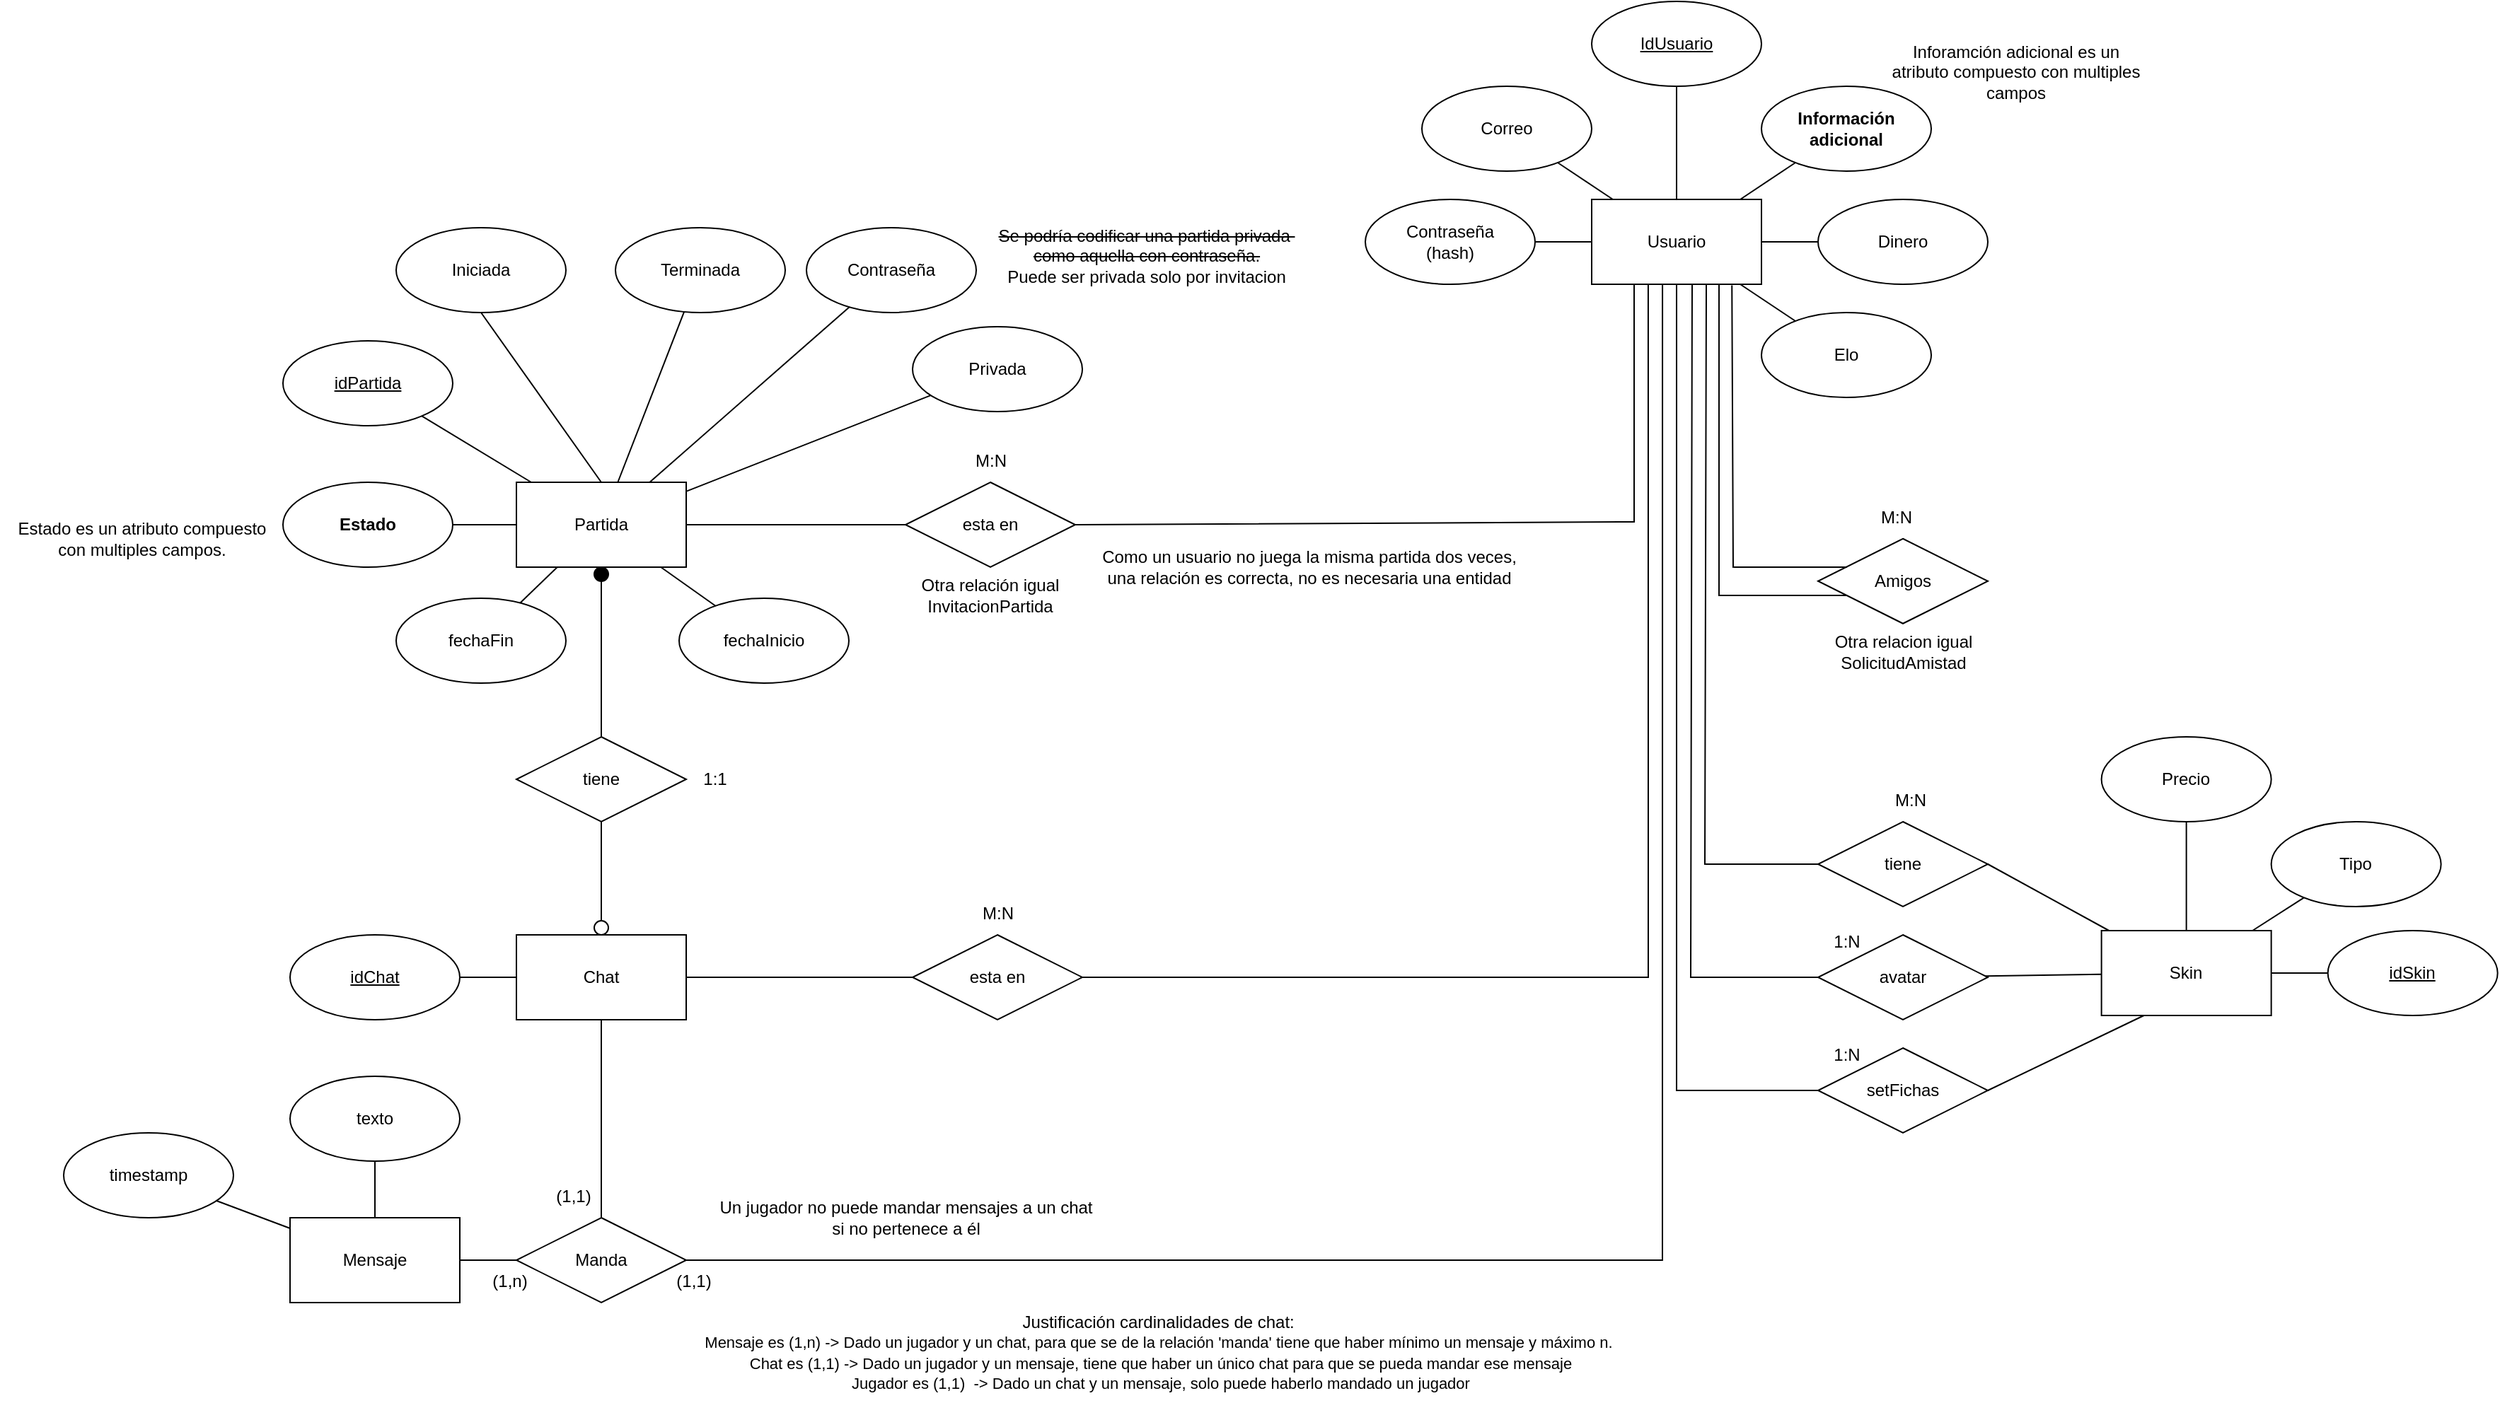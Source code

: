 <mxfile version="21.6.1" type="device">
  <diagram name="Page-1" id="eZLIKH1oal19LNsvK7_N">
    <mxGraphModel dx="2899" dy="1296" grid="1" gridSize="10" guides="1" tooltips="1" connect="1" arrows="1" fold="1" page="1" pageScale="1" pageWidth="850" pageHeight="1100" math="0" shadow="0">
      <root>
        <mxCell id="0" />
        <mxCell id="1" parent="0" />
        <mxCell id="Up8UbrId6z3frbub8O2f-11" value="Usuario" style="rounded=0;whiteSpace=wrap;html=1;" parent="1" vertex="1">
          <mxGeometry x="520" y="200" width="120" height="60" as="geometry" />
        </mxCell>
        <mxCell id="Up8UbrId6z3frbub8O2f-15" value="" style="endArrow=none;html=1;rounded=0;entryX=0;entryY=0.5;entryDx=0;entryDy=0;exitX=1;exitY=0.5;exitDx=0;exitDy=0;" parent="1" source="Up8UbrId6z3frbub8O2f-8" target="Up8UbrId6z3frbub8O2f-11" edge="1">
          <mxGeometry width="50" height="50" relative="1" as="geometry">
            <mxPoint x="425" y="240.0" as="sourcePoint" />
            <mxPoint x="305" y="250" as="targetPoint" />
          </mxGeometry>
        </mxCell>
        <mxCell id="Up8UbrId6z3frbub8O2f-17" value="Correo" style="ellipse;whiteSpace=wrap;html=1;" parent="1" vertex="1">
          <mxGeometry x="400" y="120" width="120" height="60" as="geometry" />
        </mxCell>
        <mxCell id="Up8UbrId6z3frbub8O2f-18" value="&lt;u&gt;IdUsuario&lt;/u&gt;" style="ellipse;whiteSpace=wrap;html=1;" parent="1" vertex="1">
          <mxGeometry x="520" y="60" width="120" height="60" as="geometry" />
        </mxCell>
        <mxCell id="Up8UbrId6z3frbub8O2f-19" value="&lt;b&gt;Información&lt;br&gt;adicional&lt;/b&gt;" style="ellipse;whiteSpace=wrap;html=1;" parent="1" vertex="1">
          <mxGeometry x="640" y="120" width="120" height="60" as="geometry" />
        </mxCell>
        <mxCell id="Up8UbrId6z3frbub8O2f-22" value="" style="endArrow=none;html=1;rounded=0;" parent="1" source="Up8UbrId6z3frbub8O2f-11" target="Up8UbrId6z3frbub8O2f-19" edge="1">
          <mxGeometry width="50" height="50" relative="1" as="geometry">
            <mxPoint x="600" y="210" as="sourcePoint" />
            <mxPoint x="650" y="160" as="targetPoint" />
          </mxGeometry>
        </mxCell>
        <mxCell id="Up8UbrId6z3frbub8O2f-23" value="" style="endArrow=none;html=1;rounded=0;entryX=0.5;entryY=1;entryDx=0;entryDy=0;exitX=0.5;exitY=0;exitDx=0;exitDy=0;" parent="1" source="Up8UbrId6z3frbub8O2f-11" target="Up8UbrId6z3frbub8O2f-18" edge="1">
          <mxGeometry width="50" height="50" relative="1" as="geometry">
            <mxPoint x="520" y="389" as="sourcePoint" />
            <mxPoint x="626" y="320" as="targetPoint" />
          </mxGeometry>
        </mxCell>
        <mxCell id="Up8UbrId6z3frbub8O2f-24" value="" style="endArrow=none;html=1;rounded=0;" parent="1" source="Up8UbrId6z3frbub8O2f-11" target="Up8UbrId6z3frbub8O2f-17" edge="1">
          <mxGeometry width="50" height="50" relative="1" as="geometry">
            <mxPoint x="590" y="220" as="sourcePoint" />
            <mxPoint x="590" y="160" as="targetPoint" />
          </mxGeometry>
        </mxCell>
        <mxCell id="Up8UbrId6z3frbub8O2f-33" value="Dinero" style="ellipse;whiteSpace=wrap;html=1;" parent="1" vertex="1">
          <mxGeometry x="680" y="200" width="120" height="60" as="geometry" />
        </mxCell>
        <mxCell id="Up8UbrId6z3frbub8O2f-35" value="" style="endArrow=none;html=1;rounded=0;" parent="1" source="Up8UbrId6z3frbub8O2f-11" target="Up8UbrId6z3frbub8O2f-33" edge="1">
          <mxGeometry width="50" height="50" relative="1" as="geometry">
            <mxPoint x="330" y="410" as="sourcePoint" />
            <mxPoint x="380" y="360" as="targetPoint" />
          </mxGeometry>
        </mxCell>
        <mxCell id="Up8UbrId6z3frbub8O2f-36" value="" style="endArrow=none;html=1;rounded=0;" parent="1" target="WOAPnllCXagJjHV4k_21-33" edge="1">
          <mxGeometry width="50" height="50" relative="1" as="geometry">
            <mxPoint x="601" y="260" as="sourcePoint" />
            <mxPoint x="721.12" y="628.86" as="targetPoint" />
            <Array as="points">
              <mxPoint x="600" y="670" />
            </Array>
          </mxGeometry>
        </mxCell>
        <mxCell id="Up8UbrId6z3frbub8O2f-39" value="esta en" style="rhombus;whiteSpace=wrap;html=1;" parent="1" vertex="1">
          <mxGeometry x="35" y="400" width="120" height="60" as="geometry" />
        </mxCell>
        <mxCell id="Up8UbrId6z3frbub8O2f-47" value="Partida" style="rounded=0;whiteSpace=wrap;html=1;" parent="1" vertex="1">
          <mxGeometry x="-240" y="400" width="120" height="60" as="geometry" />
        </mxCell>
        <mxCell id="Up8UbrId6z3frbub8O2f-48" value="&lt;u&gt;idPartida&lt;/u&gt;" style="ellipse;whiteSpace=wrap;html=1;" parent="1" vertex="1">
          <mxGeometry x="-405" y="300" width="120" height="60" as="geometry" />
        </mxCell>
        <mxCell id="Up8UbrId6z3frbub8O2f-49" value="Iniciada" style="ellipse;whiteSpace=wrap;html=1;" parent="1" vertex="1">
          <mxGeometry x="-325" y="220" width="120" height="60" as="geometry" />
        </mxCell>
        <mxCell id="Up8UbrId6z3frbub8O2f-50" value="" style="endArrow=none;html=1;rounded=0;entryX=0.5;entryY=1;entryDx=0;entryDy=0;exitX=0.5;exitY=0;exitDx=0;exitDy=0;" parent="1" source="Up8UbrId6z3frbub8O2f-47" target="Up8UbrId6z3frbub8O2f-49" edge="1">
          <mxGeometry width="50" height="50" relative="1" as="geometry">
            <mxPoint x="15" y="600" as="sourcePoint" />
            <mxPoint x="65" y="550" as="targetPoint" />
          </mxGeometry>
        </mxCell>
        <mxCell id="Up8UbrId6z3frbub8O2f-51" value="" style="endArrow=none;html=1;rounded=0;" parent="1" source="Up8UbrId6z3frbub8O2f-47" target="Up8UbrId6z3frbub8O2f-48" edge="1">
          <mxGeometry width="50" height="50" relative="1" as="geometry">
            <mxPoint x="-135" y="410" as="sourcePoint" />
            <mxPoint x="-90" y="350" as="targetPoint" />
          </mxGeometry>
        </mxCell>
        <mxCell id="Up8UbrId6z3frbub8O2f-52" value="" style="endArrow=none;html=1;rounded=0;entryX=0;entryY=0.5;entryDx=0;entryDy=0;exitX=1;exitY=0.5;exitDx=0;exitDy=0;" parent="1" source="Up8UbrId6z3frbub8O2f-47" target="Up8UbrId6z3frbub8O2f-39" edge="1">
          <mxGeometry width="50" height="50" relative="1" as="geometry">
            <mxPoint x="15" y="600" as="sourcePoint" />
            <mxPoint x="-20" y="430" as="targetPoint" />
          </mxGeometry>
        </mxCell>
        <mxCell id="Up8UbrId6z3frbub8O2f-53" value="fechaInicio" style="ellipse;whiteSpace=wrap;html=1;" parent="1" vertex="1">
          <mxGeometry x="-125" y="482" width="120" height="60" as="geometry" />
        </mxCell>
        <mxCell id="Up8UbrId6z3frbub8O2f-54" value="fechaFin" style="ellipse;whiteSpace=wrap;html=1;" parent="1" vertex="1">
          <mxGeometry x="-325" y="482" width="120" height="60" as="geometry" />
        </mxCell>
        <mxCell id="Up8UbrId6z3frbub8O2f-56" value="" style="endArrow=none;html=1;rounded=0;" parent="1" source="Up8UbrId6z3frbub8O2f-53" target="Up8UbrId6z3frbub8O2f-47" edge="1">
          <mxGeometry width="50" height="50" relative="1" as="geometry">
            <mxPoint x="-205" y="612" as="sourcePoint" />
            <mxPoint x="-90" y="562" as="targetPoint" />
          </mxGeometry>
        </mxCell>
        <mxCell id="Up8UbrId6z3frbub8O2f-58" value="" style="endArrow=none;html=1;rounded=0;" parent="1" source="Up8UbrId6z3frbub8O2f-47" target="Up8UbrId6z3frbub8O2f-54" edge="1">
          <mxGeometry width="50" height="50" relative="1" as="geometry">
            <mxPoint x="-135" y="622" as="sourcePoint" />
            <mxPoint x="-240" y="582" as="targetPoint" />
          </mxGeometry>
        </mxCell>
        <mxCell id="Up8UbrId6z3frbub8O2f-60" value="" style="endArrow=none;html=1;rounded=0;entryX=0.25;entryY=1;entryDx=0;entryDy=0;exitX=1;exitY=0.5;exitDx=0;exitDy=0;" parent="1" source="Up8UbrId6z3frbub8O2f-39" target="Up8UbrId6z3frbub8O2f-11" edge="1">
          <mxGeometry width="50" height="50" relative="1" as="geometry">
            <mxPoint x="380" y="428" as="sourcePoint" />
            <mxPoint x="535" y="270" as="targetPoint" />
            <Array as="points">
              <mxPoint x="550" y="428" />
            </Array>
          </mxGeometry>
        </mxCell>
        <mxCell id="Up8UbrId6z3frbub8O2f-61" value="M:N" style="text;html=1;align=center;verticalAlign=middle;resizable=0;points=[];autosize=1;strokeColor=none;fillColor=none;" parent="1" vertex="1">
          <mxGeometry x="70" y="370" width="50" height="30" as="geometry" />
        </mxCell>
        <mxCell id="Up8UbrId6z3frbub8O2f-77" value="esta en" style="rhombus;whiteSpace=wrap;html=1;" parent="1" vertex="1">
          <mxGeometry x="40" y="720" width="120" height="60" as="geometry" />
        </mxCell>
        <mxCell id="Up8UbrId6z3frbub8O2f-78" value="Chat" style="rounded=0;whiteSpace=wrap;html=1;" parent="1" vertex="1">
          <mxGeometry x="-240" y="720" width="120" height="60" as="geometry" />
        </mxCell>
        <mxCell id="Up8UbrId6z3frbub8O2f-83" value="" style="endArrow=none;html=1;rounded=0;exitX=1;exitY=0.5;exitDx=0;exitDy=0;entryX=0;entryY=0.5;entryDx=0;entryDy=0;" parent="1" source="Up8UbrId6z3frbub8O2f-78" target="Up8UbrId6z3frbub8O2f-77" edge="1">
          <mxGeometry width="50" height="50" relative="1" as="geometry">
            <mxPoint x="295" y="1126" as="sourcePoint" />
            <mxPoint x="235" y="956" as="targetPoint" />
          </mxGeometry>
        </mxCell>
        <mxCell id="Up8UbrId6z3frbub8O2f-90" value="" style="endArrow=none;html=1;rounded=0;entryX=0.333;entryY=1;entryDx=0;entryDy=0;exitX=1;exitY=0.5;exitDx=0;exitDy=0;entryPerimeter=0;" parent="1" source="Up8UbrId6z3frbub8O2f-77" target="Up8UbrId6z3frbub8O2f-11" edge="1">
          <mxGeometry width="50" height="50" relative="1" as="geometry">
            <mxPoint x="390" y="748" as="sourcePoint" />
            <mxPoint x="560" y="270" as="targetPoint" />
            <Array as="points">
              <mxPoint x="560" y="750" />
            </Array>
          </mxGeometry>
        </mxCell>
        <mxCell id="Up8UbrId6z3frbub8O2f-91" value="M:N" style="text;html=1;align=center;verticalAlign=middle;resizable=0;points=[];autosize=1;strokeColor=none;fillColor=none;" parent="1" vertex="1">
          <mxGeometry x="75" y="690" width="50" height="30" as="geometry" />
        </mxCell>
        <mxCell id="Up8UbrId6z3frbub8O2f-93" value="Amigos" style="rhombus;whiteSpace=wrap;html=1;" parent="1" vertex="1">
          <mxGeometry x="680" y="439.88" width="120" height="60" as="geometry" />
        </mxCell>
        <mxCell id="Up8UbrId6z3frbub8O2f-95" value="" style="endArrow=none;html=1;rounded=0;exitX=0.167;exitY=0.669;exitDx=0;exitDy=0;exitPerimeter=0;" parent="1" source="Up8UbrId6z3frbub8O2f-93" edge="1">
          <mxGeometry width="50" height="50" relative="1" as="geometry">
            <mxPoint x="690" y="480" as="sourcePoint" />
            <mxPoint x="610" y="260" as="targetPoint" />
            <Array as="points">
              <mxPoint x="610" y="480" />
            </Array>
          </mxGeometry>
        </mxCell>
        <mxCell id="WOAPnllCXagJjHV4k_21-5" value="Mensaje" style="rounded=0;whiteSpace=wrap;html=1;" parent="1" vertex="1">
          <mxGeometry x="-400" y="920" width="120" height="60" as="geometry" />
        </mxCell>
        <mxCell id="WOAPnllCXagJjHV4k_21-8" value="texto" style="ellipse;whiteSpace=wrap;html=1;" parent="1" vertex="1">
          <mxGeometry x="-400" y="820" width="120" height="60" as="geometry" />
        </mxCell>
        <mxCell id="WOAPnllCXagJjHV4k_21-9" value="" style="endArrow=none;html=1;rounded=0;" parent="1" source="WOAPnllCXagJjHV4k_21-5" target="WOAPnllCXagJjHV4k_21-8" edge="1">
          <mxGeometry width="50" height="50" relative="1" as="geometry">
            <mxPoint x="-345.5" y="920" as="sourcePoint" />
            <mxPoint x="-345.5" y="862" as="targetPoint" />
          </mxGeometry>
        </mxCell>
        <mxCell id="WOAPnllCXagJjHV4k_21-14" value="Manda" style="rhombus;whiteSpace=wrap;html=1;" parent="1" vertex="1">
          <mxGeometry x="-240" y="920" width="120" height="60" as="geometry" />
        </mxCell>
        <mxCell id="WOAPnllCXagJjHV4k_21-15" value="" style="endArrow=none;html=1;rounded=0;entryX=0.417;entryY=1;entryDx=0;entryDy=0;entryPerimeter=0;" parent="1" source="WOAPnllCXagJjHV4k_21-14" target="Up8UbrId6z3frbub8O2f-11" edge="1">
          <mxGeometry width="50" height="50" relative="1" as="geometry">
            <mxPoint x="435" y="748" as="sourcePoint" />
            <mxPoint x="570" y="270" as="targetPoint" />
            <Array as="points">
              <mxPoint x="570" y="950" />
            </Array>
          </mxGeometry>
        </mxCell>
        <mxCell id="WOAPnllCXagJjHV4k_21-16" value="" style="endArrow=none;html=1;rounded=0;" parent="1" source="WOAPnllCXagJjHV4k_21-14" target="WOAPnllCXagJjHV4k_21-5" edge="1">
          <mxGeometry width="50" height="50" relative="1" as="geometry">
            <mxPoint x="305" y="928" as="sourcePoint" />
            <mxPoint x="355" y="878" as="targetPoint" />
          </mxGeometry>
        </mxCell>
        <mxCell id="WOAPnllCXagJjHV4k_21-17" value="" style="endArrow=none;html=1;rounded=0;entryX=0.5;entryY=1;entryDx=0;entryDy=0;" parent="1" source="WOAPnllCXagJjHV4k_21-14" target="Up8UbrId6z3frbub8O2f-78" edge="1">
          <mxGeometry width="50" height="50" relative="1" as="geometry">
            <mxPoint x="305" y="928" as="sourcePoint" />
            <mxPoint x="355" y="878" as="targetPoint" />
          </mxGeometry>
        </mxCell>
        <mxCell id="WOAPnllCXagJjHV4k_21-18" value="timestamp" style="ellipse;whiteSpace=wrap;html=1;" parent="1" vertex="1">
          <mxGeometry x="-560" y="860" width="120" height="60" as="geometry" />
        </mxCell>
        <mxCell id="WOAPnllCXagJjHV4k_21-19" value="" style="endArrow=none;html=1;rounded=0;" parent="1" source="WOAPnllCXagJjHV4k_21-18" target="WOAPnllCXagJjHV4k_21-5" edge="1">
          <mxGeometry width="50" height="50" relative="1" as="geometry">
            <mxPoint x="35" y="670" as="sourcePoint" />
            <mxPoint x="80" y="722" as="targetPoint" />
          </mxGeometry>
        </mxCell>
        <mxCell id="WOAPnllCXagJjHV4k_21-20" value="M:N" style="text;html=1;align=center;verticalAlign=middle;resizable=0;points=[];autosize=1;strokeColor=none;fillColor=none;" parent="1" vertex="1">
          <mxGeometry x="710" y="409.88" width="50" height="30" as="geometry" />
        </mxCell>
        <mxCell id="WOAPnllCXagJjHV4k_21-23" value="tiene" style="rhombus;whiteSpace=wrap;html=1;" parent="1" vertex="1">
          <mxGeometry x="-240" y="580" width="120" height="60" as="geometry" />
        </mxCell>
        <mxCell id="WOAPnllCXagJjHV4k_21-25" value="" style="endArrow=none;html=1;rounded=0;" parent="1" source="Up8UbrId6z3frbub8O2f-78" target="WOAPnllCXagJjHV4k_21-23" edge="1">
          <mxGeometry width="50" height="50" relative="1" as="geometry">
            <mxPoint x="95" y="900" as="sourcePoint" />
            <mxPoint x="345" y="690" as="targetPoint" />
          </mxGeometry>
        </mxCell>
        <mxCell id="WOAPnllCXagJjHV4k_21-26" value="1:1" style="text;html=1;align=center;verticalAlign=middle;resizable=0;points=[];autosize=1;strokeColor=none;fillColor=none;" parent="1" vertex="1">
          <mxGeometry x="-120" y="595" width="40" height="30" as="geometry" />
        </mxCell>
        <mxCell id="WOAPnllCXagJjHV4k_21-28" value="" style="ellipse;whiteSpace=wrap;html=1;aspect=fixed;" parent="1" vertex="1">
          <mxGeometry x="-185" y="710" width="10" height="10" as="geometry" />
        </mxCell>
        <mxCell id="WOAPnllCXagJjHV4k_21-31" value="&lt;b&gt;Estado&lt;/b&gt;" style="ellipse;whiteSpace=wrap;html=1;" parent="1" vertex="1">
          <mxGeometry x="-405" y="400" width="120" height="60" as="geometry" />
        </mxCell>
        <mxCell id="WOAPnllCXagJjHV4k_21-32" value="" style="endArrow=none;html=1;rounded=0;entryX=1;entryY=0.5;entryDx=0;entryDy=0;exitX=0;exitY=0.5;exitDx=0;exitDy=0;" parent="1" source="Up8UbrId6z3frbub8O2f-47" target="WOAPnllCXagJjHV4k_21-31" edge="1">
          <mxGeometry width="50" height="50" relative="1" as="geometry">
            <mxPoint x="-195" y="470" as="sourcePoint" />
            <mxPoint x="-240" y="522" as="targetPoint" />
          </mxGeometry>
        </mxCell>
        <mxCell id="WOAPnllCXagJjHV4k_21-33" value="tiene" style="rhombus;whiteSpace=wrap;html=1;" parent="1" vertex="1">
          <mxGeometry x="680" y="640" width="120" height="60" as="geometry" />
        </mxCell>
        <mxCell id="WOAPnllCXagJjHV4k_21-34" value="" style="endArrow=none;html=1;rounded=0;entryX=1;entryY=0.5;entryDx=0;entryDy=0;" parent="1" source="WOAPnllCXagJjHV4k_21-36" target="WOAPnllCXagJjHV4k_21-33" edge="1">
          <mxGeometry width="50" height="50" relative="1" as="geometry">
            <mxPoint x="880.32" y="670" as="sourcePoint" />
            <mxPoint x="760.32" y="510" as="targetPoint" />
          </mxGeometry>
        </mxCell>
        <mxCell id="WOAPnllCXagJjHV4k_21-36" value="Skin" style="rounded=0;whiteSpace=wrap;html=1;" parent="1" vertex="1">
          <mxGeometry x="880.32" y="717" width="120" height="60" as="geometry" />
        </mxCell>
        <mxCell id="WOAPnllCXagJjHV4k_21-38" value="" style="endArrow=none;html=1;rounded=0;" parent="1" source="WOAPnllCXagJjHV4k_21-36" target="WOAPnllCXagJjHV4k_21-40" edge="1">
          <mxGeometry width="50" height="50" relative="1" as="geometry">
            <mxPoint x="890.32" y="767" as="sourcePoint" />
            <mxPoint x="850.32" y="677" as="targetPoint" />
          </mxGeometry>
        </mxCell>
        <mxCell id="WOAPnllCXagJjHV4k_21-39" value="" style="endArrow=none;html=1;rounded=0;" parent="1" source="WOAPnllCXagJjHV4k_21-36" target="WOAPnllCXagJjHV4k_21-41" edge="1">
          <mxGeometry width="50" height="50" relative="1" as="geometry">
            <mxPoint x="970.32" y="737" as="sourcePoint" />
            <mxPoint x="1030.32" y="677" as="targetPoint" />
          </mxGeometry>
        </mxCell>
        <mxCell id="WOAPnllCXagJjHV4k_21-40" value="Precio" style="ellipse;whiteSpace=wrap;html=1;" parent="1" vertex="1">
          <mxGeometry x="880.32" y="580" width="120" height="60" as="geometry" />
        </mxCell>
        <mxCell id="WOAPnllCXagJjHV4k_21-41" value="Tipo" style="ellipse;whiteSpace=wrap;html=1;" parent="1" vertex="1">
          <mxGeometry x="1000.32" y="640" width="120" height="60" as="geometry" />
        </mxCell>
        <mxCell id="WOAPnllCXagJjHV4k_21-42" value="&lt;u&gt;idSkin&lt;/u&gt;" style="ellipse;whiteSpace=wrap;html=1;" parent="1" vertex="1">
          <mxGeometry x="1040.32" y="717" width="120" height="60" as="geometry" />
        </mxCell>
        <mxCell id="WOAPnllCXagJjHV4k_21-43" value="" style="endArrow=none;html=1;rounded=0;" parent="1" source="WOAPnllCXagJjHV4k_21-42" target="WOAPnllCXagJjHV4k_21-36" edge="1">
          <mxGeometry width="50" height="50" relative="1" as="geometry">
            <mxPoint x="290.32" y="647" as="sourcePoint" />
            <mxPoint x="340.32" y="597" as="targetPoint" />
          </mxGeometry>
        </mxCell>
        <mxCell id="WOAPnllCXagJjHV4k_21-44" value="M:N" style="text;html=1;align=center;verticalAlign=middle;resizable=0;points=[];autosize=1;strokeColor=none;fillColor=none;" parent="1" vertex="1">
          <mxGeometry x="720" y="610" width="50" height="30" as="geometry" />
        </mxCell>
        <mxCell id="WOAPnllCXagJjHV4k_21-45" value="Elo" style="ellipse;whiteSpace=wrap;html=1;" parent="1" vertex="1">
          <mxGeometry x="640" y="280" width="120" height="60" as="geometry" />
        </mxCell>
        <mxCell id="WOAPnllCXagJjHV4k_21-46" value="" style="endArrow=none;html=1;rounded=0;" parent="1" source="Up8UbrId6z3frbub8O2f-11" target="WOAPnllCXagJjHV4k_21-45" edge="1">
          <mxGeometry width="50" height="50" relative="1" as="geometry">
            <mxPoint x="638" y="279" as="sourcePoint" />
            <mxPoint x="700" y="400" as="targetPoint" />
          </mxGeometry>
        </mxCell>
        <mxCell id="WOAPnllCXagJjHV4k_21-47" value="Terminada" style="ellipse;whiteSpace=wrap;html=1;" parent="1" vertex="1">
          <mxGeometry x="-170" y="220" width="120" height="60" as="geometry" />
        </mxCell>
        <mxCell id="WOAPnllCXagJjHV4k_21-48" value="" style="endArrow=none;html=1;rounded=0;" parent="1" source="Up8UbrId6z3frbub8O2f-47" target="WOAPnllCXagJjHV4k_21-47" edge="1">
          <mxGeometry width="50" height="50" relative="1" as="geometry">
            <mxPoint x="-165" y="410" as="sourcePoint" />
            <mxPoint x="-165" y="350" as="targetPoint" />
          </mxGeometry>
        </mxCell>
        <mxCell id="WOAPnllCXagJjHV4k_21-51" value="&lt;div style=&quot;&quot;&gt;Otra relación igual InvitacionPartida&lt;/div&gt;" style="text;html=1;strokeColor=none;fillColor=none;align=center;verticalAlign=middle;whiteSpace=wrap;rounded=0;" parent="1" vertex="1">
          <mxGeometry x="5" y="440" width="180" height="80" as="geometry" />
        </mxCell>
        <mxCell id="bVkEB1NkfWJb3kjxlX-n-1" value="" style="endArrow=none;html=1;rounded=0;exitX=0.75;exitY=1;exitDx=0;exitDy=0;" parent="1" target="bVkEB1NkfWJb3kjxlX-n-3" edge="1">
          <mxGeometry width="50" height="50" relative="1" as="geometry">
            <mxPoint x="591" y="260" as="sourcePoint" />
            <mxPoint x="700.68" y="709" as="targetPoint" />
            <Array as="points">
              <mxPoint x="590" y="750" />
            </Array>
          </mxGeometry>
        </mxCell>
        <mxCell id="bVkEB1NkfWJb3kjxlX-n-2" value="" style="endArrow=none;html=1;rounded=0;" parent="1" target="bVkEB1NkfWJb3kjxlX-n-4" edge="1">
          <mxGeometry width="50" height="50" relative="1" as="geometry">
            <mxPoint x="580" y="260" as="sourcePoint" />
            <mxPoint x="700.68" y="810.0" as="targetPoint" />
            <Array as="points">
              <mxPoint x="580" y="830" />
            </Array>
          </mxGeometry>
        </mxCell>
        <mxCell id="bVkEB1NkfWJb3kjxlX-n-3" value="avatar" style="rhombus;whiteSpace=wrap;html=1;" parent="1" vertex="1">
          <mxGeometry x="680" y="720" width="120" height="60" as="geometry" />
        </mxCell>
        <mxCell id="bVkEB1NkfWJb3kjxlX-n-4" value="setFichas" style="rhombus;whiteSpace=wrap;html=1;" parent="1" vertex="1">
          <mxGeometry x="680" y="800" width="120" height="60" as="geometry" />
        </mxCell>
        <mxCell id="bVkEB1NkfWJb3kjxlX-n-5" value="" style="endArrow=none;html=1;rounded=0;entryX=0.25;entryY=1;entryDx=0;entryDy=0;exitX=1;exitY=0.5;exitDx=0;exitDy=0;" parent="1" source="bVkEB1NkfWJb3kjxlX-n-4" target="WOAPnllCXagJjHV4k_21-36" edge="1">
          <mxGeometry width="50" height="50" relative="1" as="geometry">
            <mxPoint x="670.32" y="630" as="sourcePoint" />
            <mxPoint x="720.32" y="580" as="targetPoint" />
          </mxGeometry>
        </mxCell>
        <mxCell id="bVkEB1NkfWJb3kjxlX-n-6" value="" style="endArrow=none;html=1;rounded=0;" parent="1" source="bVkEB1NkfWJb3kjxlX-n-3" target="WOAPnllCXagJjHV4k_21-36" edge="1">
          <mxGeometry width="50" height="50" relative="1" as="geometry">
            <mxPoint x="780.32" y="830" as="sourcePoint" />
            <mxPoint x="880.32" y="680" as="targetPoint" />
          </mxGeometry>
        </mxCell>
        <mxCell id="bVkEB1NkfWJb3kjxlX-n-9" value="Otra relacion igual&lt;br&gt;SolicitudAmistad" style="text;html=1;align=center;verticalAlign=middle;resizable=0;points=[];autosize=1;strokeColor=none;fillColor=none;" parent="1" vertex="1">
          <mxGeometry x="680" y="499.88" width="120" height="40" as="geometry" />
        </mxCell>
        <mxCell id="bVkEB1NkfWJb3kjxlX-n-10" value="Estado es un atributo compuesto &lt;br&gt;con multiples campos." style="text;html=1;align=center;verticalAlign=middle;resizable=0;points=[];autosize=1;strokeColor=none;fillColor=none;" parent="1" vertex="1">
          <mxGeometry x="-605" y="420" width="200" height="40" as="geometry" />
        </mxCell>
        <mxCell id="RkOlm0J7qBvs8IaSxtqx-1" value="" style="endArrow=none;html=1;rounded=0;entryX=0;entryY=0.5;entryDx=0;entryDy=0;exitX=1;exitY=0.5;exitDx=0;exitDy=0;" parent="1" target="Up8UbrId6z3frbub8O2f-8" edge="1">
          <mxGeometry width="50" height="50" relative="1" as="geometry">
            <mxPoint x="425" y="240.0" as="sourcePoint" />
            <mxPoint x="520" y="240" as="targetPoint" />
          </mxGeometry>
        </mxCell>
        <mxCell id="Up8UbrId6z3frbub8O2f-8" value="Contraseña&lt;br&gt;(hash)" style="ellipse;whiteSpace=wrap;html=1;" parent="1" vertex="1">
          <mxGeometry x="360" y="200" width="120" height="60" as="geometry" />
        </mxCell>
        <mxCell id="RkOlm0J7qBvs8IaSxtqx-3" value="" style="endArrow=none;html=1;rounded=0;" parent="1" source="WOAPnllCXagJjHV4k_21-29" target="Up8UbrId6z3frbub8O2f-47" edge="1">
          <mxGeometry width="50" height="50" relative="1" as="geometry">
            <mxPoint x="-25" y="600" as="sourcePoint" />
            <mxPoint x="25" y="550" as="targetPoint" />
          </mxGeometry>
        </mxCell>
        <mxCell id="RkOlm0J7qBvs8IaSxtqx-4" value="Contraseña" style="ellipse;whiteSpace=wrap;html=1;" parent="1" vertex="1">
          <mxGeometry x="-35" y="220" width="120" height="60" as="geometry" />
        </mxCell>
        <mxCell id="RkOlm0J7qBvs8IaSxtqx-5" value="Privada" style="ellipse;whiteSpace=wrap;html=1;" parent="1" vertex="1">
          <mxGeometry x="40" y="290" width="120" height="60" as="geometry" />
        </mxCell>
        <mxCell id="RkOlm0J7qBvs8IaSxtqx-6" value="&lt;strike&gt;Se podría codificar una partida privada&amp;nbsp;&lt;/strike&gt;&lt;br&gt;&lt;strike&gt;como aquella con contraseña.&lt;/strike&gt;&lt;br&gt;Puede ser privada solo por invitacion" style="text;html=1;align=center;verticalAlign=middle;resizable=0;points=[];autosize=1;strokeColor=none;fillColor=none;" parent="1" vertex="1">
          <mxGeometry x="90" y="210" width="230" height="60" as="geometry" />
        </mxCell>
        <mxCell id="RkOlm0J7qBvs8IaSxtqx-7" value="" style="endArrow=none;html=1;rounded=0;" parent="1" source="Up8UbrId6z3frbub8O2f-47" target="RkOlm0J7qBvs8IaSxtqx-4" edge="1">
          <mxGeometry width="50" height="50" relative="1" as="geometry">
            <mxPoint x="-75" y="420" as="sourcePoint" />
            <mxPoint x="-25" y="370" as="targetPoint" />
          </mxGeometry>
        </mxCell>
        <mxCell id="RkOlm0J7qBvs8IaSxtqx-8" value="" style="endArrow=none;html=1;rounded=0;" parent="1" source="Up8UbrId6z3frbub8O2f-47" target="RkOlm0J7qBvs8IaSxtqx-5" edge="1">
          <mxGeometry width="50" height="50" relative="1" as="geometry">
            <mxPoint x="-75" y="420" as="sourcePoint" />
            <mxPoint x="-25" y="370" as="targetPoint" />
          </mxGeometry>
        </mxCell>
        <mxCell id="RkOlm0J7qBvs8IaSxtqx-9" value="&lt;u&gt;idChat&lt;/u&gt;" style="ellipse;whiteSpace=wrap;html=1;" parent="1" vertex="1">
          <mxGeometry x="-400" y="720" width="120" height="60" as="geometry" />
        </mxCell>
        <mxCell id="RkOlm0J7qBvs8IaSxtqx-10" value="" style="endArrow=none;html=1;rounded=0;" parent="1" source="Up8UbrId6z3frbub8O2f-78" target="RkOlm0J7qBvs8IaSxtqx-9" edge="1">
          <mxGeometry width="50" height="50" relative="1" as="geometry">
            <mxPoint x="-330" y="930" as="sourcePoint" />
            <mxPoint x="-330" y="890" as="targetPoint" />
          </mxGeometry>
        </mxCell>
        <mxCell id="RkOlm0J7qBvs8IaSxtqx-11" value="Como un usuario no juega la misma partida dos veces,&lt;br&gt;una relación es correcta, no es necesaria una entidad" style="text;html=1;align=center;verticalAlign=middle;resizable=0;points=[];autosize=1;strokeColor=none;fillColor=none;" parent="1" vertex="1">
          <mxGeometry x="160" y="440" width="320" height="40" as="geometry" />
        </mxCell>
        <mxCell id="RkOlm0J7qBvs8IaSxtqx-13" value="" style="endArrow=none;html=1;rounded=0;exitX=0.171;exitY=0.335;exitDx=0;exitDy=0;exitPerimeter=0;entryX=0.826;entryY=1.013;entryDx=0;entryDy=0;entryPerimeter=0;" parent="1" source="Up8UbrId6z3frbub8O2f-93" target="Up8UbrId6z3frbub8O2f-11" edge="1">
          <mxGeometry width="50" height="50" relative="1" as="geometry">
            <mxPoint x="713" y="494.76" as="sourcePoint" />
            <mxPoint x="620" y="261" as="targetPoint" />
            <Array as="points">
              <mxPoint x="620" y="460" />
            </Array>
          </mxGeometry>
        </mxCell>
        <mxCell id="RkOlm0J7qBvs8IaSxtqx-14" value="Un jugador no puede mandar mensajes a un chat&lt;br&gt;si no pertenece a él" style="text;html=1;align=center;verticalAlign=middle;resizable=0;points=[];autosize=1;strokeColor=none;fillColor=none;" parent="1" vertex="1">
          <mxGeometry x="-110" y="900" width="290" height="40" as="geometry" />
        </mxCell>
        <mxCell id="RkOlm0J7qBvs8IaSxtqx-15" value="Justificación cardinalidades de chat:&amp;nbsp;&lt;br style=&quot;border-color: var(--border-color); font-size: 11px;&quot;&gt;&lt;span style=&quot;font-size: 11px; background-color: rgb(255, 255, 255);&quot;&gt;Mensaje es (1,n) -&amp;gt; Dado un jugador y un chat, para que se de la relación &#39;manda&#39; tiene que haber mínimo un mensaje y máximo n.&amp;nbsp;&lt;/span&gt;&lt;br style=&quot;border-color: var(--border-color); font-size: 11px;&quot;&gt;&lt;span style=&quot;font-size: 11px; background-color: rgb(255, 255, 255);&quot;&gt;Chat es (1,1) -&amp;gt; Dado un jugador y un mensaje, tiene que haber un único chat para que se pueda mandar ese mensaje&lt;/span&gt;&lt;br style=&quot;border-color: var(--border-color); font-size: 11px;&quot;&gt;&lt;span style=&quot;font-size: 11px; background-color: rgb(255, 255, 255);&quot;&gt;Jugador es (1,1)&amp;nbsp; -&amp;gt; Dado un chat y un mensaje, solo puede haberlo mandado un jugador&lt;/span&gt;" style="text;html=1;align=center;verticalAlign=middle;resizable=0;points=[];autosize=1;strokeColor=none;fillColor=none;" parent="1" vertex="1">
          <mxGeometry x="-120" y="980" width="670" height="70" as="geometry" />
        </mxCell>
        <mxCell id="RkOlm0J7qBvs8IaSxtqx-16" value="(1,1)" style="text;html=1;align=center;verticalAlign=middle;resizable=0;points=[];autosize=1;strokeColor=none;fillColor=none;" parent="1" vertex="1">
          <mxGeometry x="-140" y="950" width="50" height="30" as="geometry" />
        </mxCell>
        <mxCell id="RkOlm0J7qBvs8IaSxtqx-17" value="(1,n)" style="text;html=1;align=center;verticalAlign=middle;resizable=0;points=[];autosize=1;strokeColor=none;fillColor=none;" parent="1" vertex="1">
          <mxGeometry x="-270" y="950" width="50" height="30" as="geometry" />
        </mxCell>
        <mxCell id="RkOlm0J7qBvs8IaSxtqx-18" value="(1,1)" style="text;html=1;align=center;verticalAlign=middle;resizable=0;points=[];autosize=1;strokeColor=none;fillColor=none;" parent="1" vertex="1">
          <mxGeometry x="-225" y="890" width="50" height="30" as="geometry" />
        </mxCell>
        <mxCell id="RkOlm0J7qBvs8IaSxtqx-19" value="" style="endArrow=none;html=1;rounded=0;" parent="1" source="WOAPnllCXagJjHV4k_21-23" target="WOAPnllCXagJjHV4k_21-29" edge="1">
          <mxGeometry width="50" height="50" relative="1" as="geometry">
            <mxPoint x="-180" y="580" as="sourcePoint" />
            <mxPoint x="-180" y="460" as="targetPoint" />
          </mxGeometry>
        </mxCell>
        <mxCell id="WOAPnllCXagJjHV4k_21-29" value="" style="ellipse;whiteSpace=wrap;html=1;aspect=fixed;fillColor=#000000;" parent="1" vertex="1">
          <mxGeometry x="-185" y="460" width="10" height="10" as="geometry" />
        </mxCell>
        <mxCell id="cZU2645kHOmHRTY2l4Pp-1" value="1:N" style="text;html=1;align=center;verticalAlign=middle;resizable=0;points=[];autosize=1;strokeColor=none;fillColor=none;" vertex="1" parent="1">
          <mxGeometry x="680" y="710" width="40" height="30" as="geometry" />
        </mxCell>
        <mxCell id="cZU2645kHOmHRTY2l4Pp-2" value="1:N" style="text;html=1;align=center;verticalAlign=middle;resizable=0;points=[];autosize=1;strokeColor=none;fillColor=none;" vertex="1" parent="1">
          <mxGeometry x="680" y="790" width="40" height="30" as="geometry" />
        </mxCell>
        <mxCell id="cZU2645kHOmHRTY2l4Pp-3" value="&lt;div style=&quot;&quot;&gt;Inforamción adicional es un atributo compuesto con multiples campos&lt;/div&gt;" style="text;html=1;strokeColor=none;fillColor=none;align=center;verticalAlign=middle;whiteSpace=wrap;rounded=0;" vertex="1" parent="1">
          <mxGeometry x="730" y="70" width="180" height="80" as="geometry" />
        </mxCell>
      </root>
    </mxGraphModel>
  </diagram>
</mxfile>
